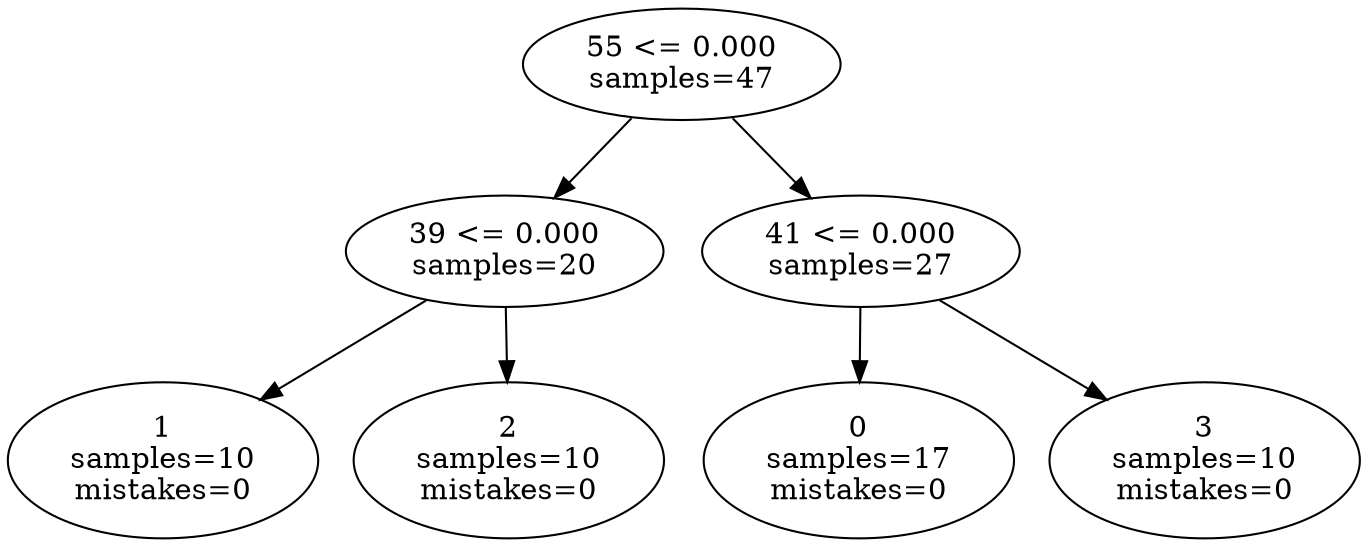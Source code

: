 digraph ClusteringTree {
n_0 [label="55 <= 0.000
samples=\47"];
n_1 [label="39 <= 0.000
samples=\20"];
n_2 [label="41 <= 0.000
samples=\27"];
n_3 [label="1
samples=\10
mistakes=\0"];
n_4 [label="2
samples=\10
mistakes=\0"];
n_5 [label="0
samples=\17
mistakes=\0"];
n_6 [label="3
samples=\10
mistakes=\0"];
n_0 -> n_1;
n_0 -> n_2;
n_1 -> n_3;
n_1 -> n_4;
n_2 -> n_5;
n_2 -> n_6;
}
